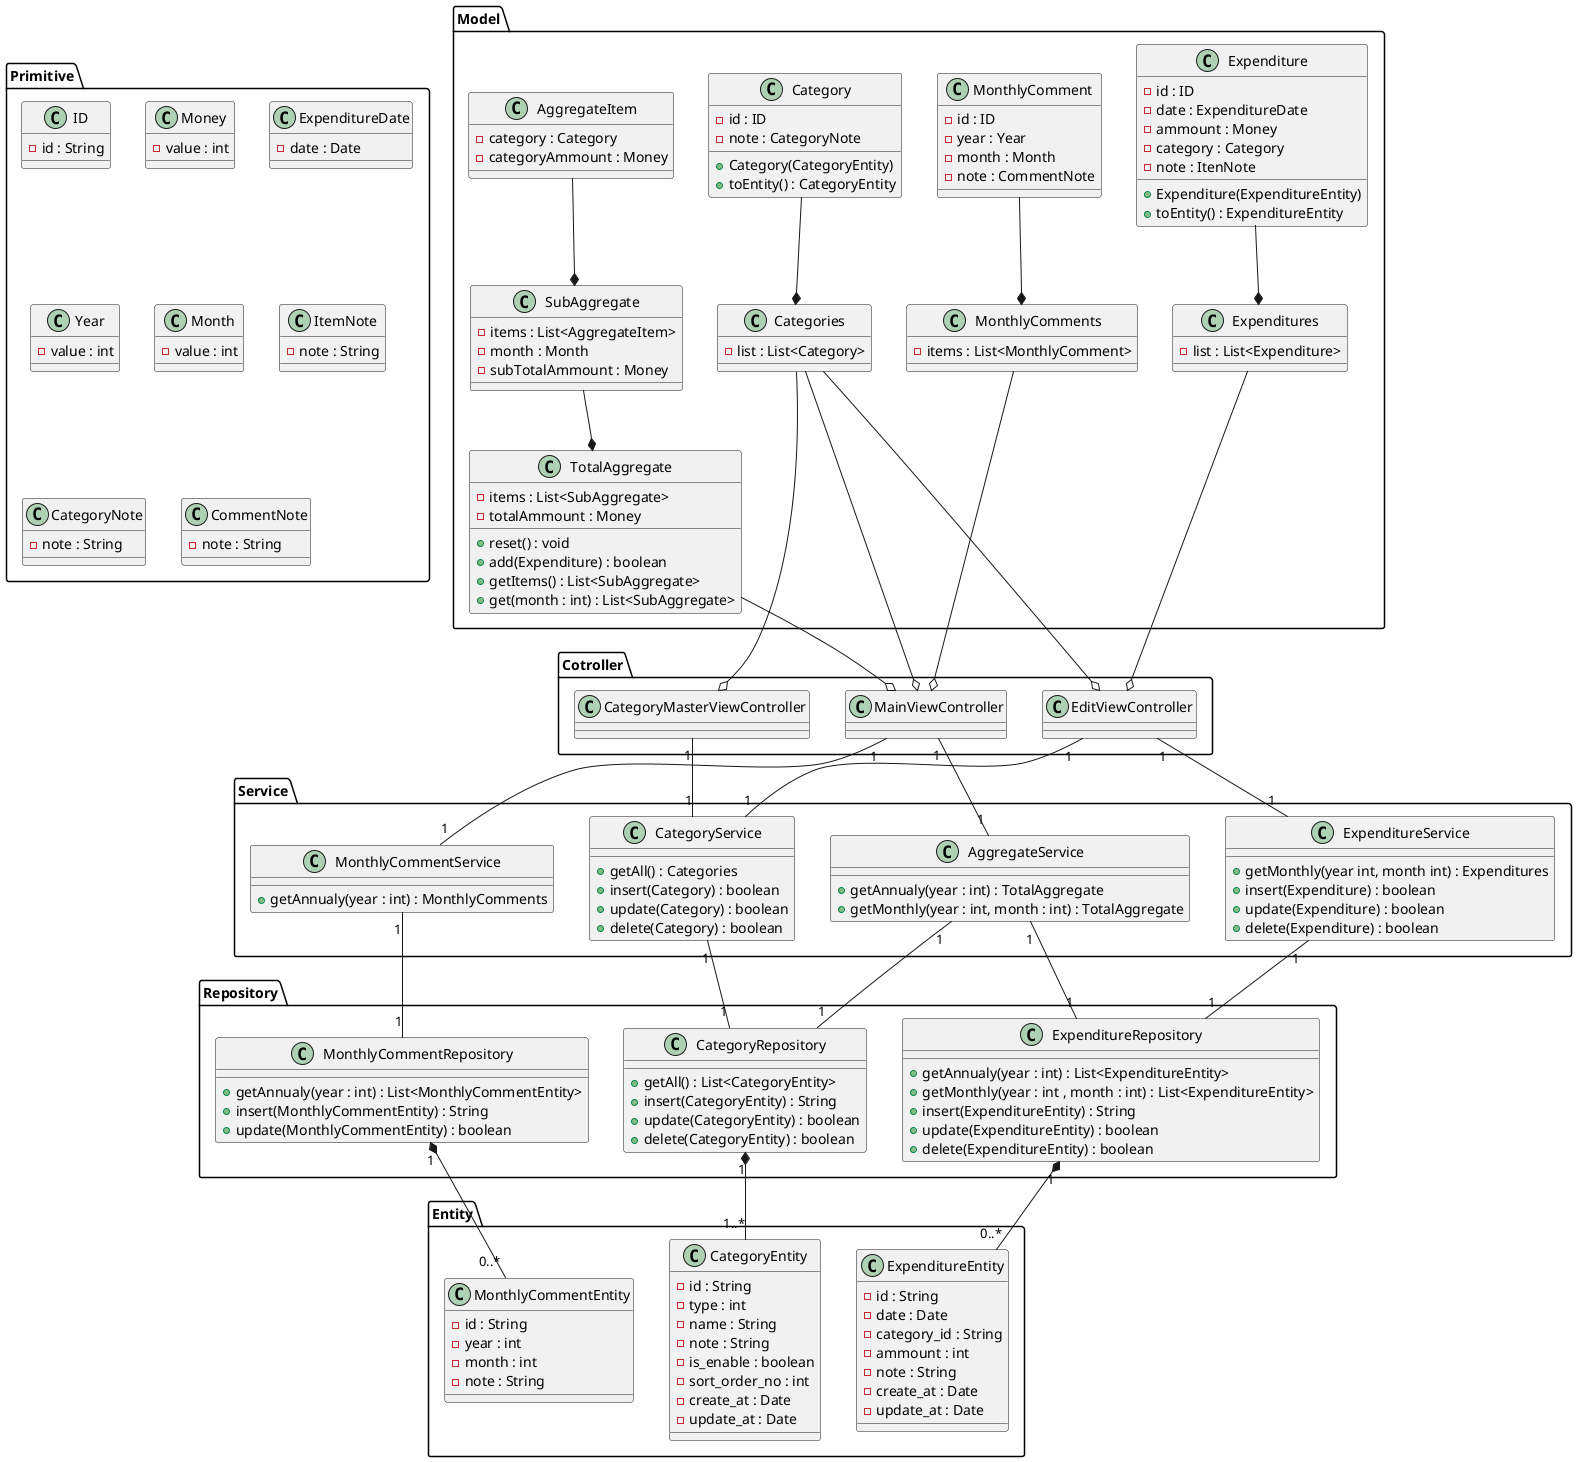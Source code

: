 @startuml

package "Primitive" {

  class ID {
    - id : String
  }

  class Money {
    - value : int
  }

  class ExpenditureDate {
    - date : Date
  }

  class Year {
    - value : int
  }

  class Month {
    - value : int
  }

  class ItemNote {
    - note : String
  }

  class CategoryNote {
    - note : String
  }

  class CommentNote {
    - note : String
  }

}

package "Cotroller" {

  class MainViewController {
  }

  class EditViewController {
  }

  class CategoryMasterViewController {
  }

}

package "Model" {

  class Expenditures {
    - list : List<Expenditure>
  }

  class Expenditure {
    - id : ID
    - date : ExpenditureDate
    - ammount : Money
    - category : Category
    - note : ItenNote
    + Expenditure(ExpenditureEntity)
    + toEntity() : ExpenditureEntity
  }

  class Categories {
    - list : List<Category>
  }

  class Category {
    - id : ID
    - note : CategoryNote
    + Category(CategoryEntity)
    + toEntity() : CategoryEntity
  }

  class TotalAggregate {
    - items : List<SubAggregate>
    - totalAmmount : Money 
    + reset() : void
    + add(Expenditure) : boolean
    + getItems() : List<SubAggregate>
    + get(month : int) : List<SubAggregate>
  }

  class SubAggregate {
    - items : List<AggregateItem>
    - month : Month
    - subTotalAmmount : Money 
  }

  class AggregateItem {
    - category : Category
    - categoryAmmount : Money
  }

  class MonthlyComments {
    - items : List<MonthlyComment>
  }
  
  class MonthlyComment {
    - id : ID
    - year : Year
    - month : Month
    - note : CommentNote
  }
}

package "Service" {
  class ExpenditureService {
    + getMonthly(year int, month int) : Expenditures
    + insert(Expenditure) : boolean
    + update(Expenditure) : boolean
    + delete(Expenditure) : boolean
  }

  class CategoryService {
    + getAll() : Categories
    + insert(Category) : boolean
    + update(Category) : boolean
    + delete(Category) : boolean
  }

  class AggregateService {
    + getAnnualy(year : int) : TotalAggregate
    + getMonthly(year : int, month : int) : TotalAggregate
  }

  class MonthlyCommentService {
    + getAnnualy(year : int) : MonthlyComments
  }
}

package "Repository" {

  class ExpenditureRepository {
    + getAnnualy(year : int) : List<ExpenditureEntity>
    + getMonthly(year : int , month : int) : List<ExpenditureEntity>
    + insert(ExpenditureEntity) : String
    + update(ExpenditureEntity) : boolean
    + delete(ExpenditureEntity) : boolean
  }

  class CategoryRepository {
    + getAll() : List<CategoryEntity>
    + insert(CategoryEntity) : String
    + update(CategoryEntity) : boolean
    + delete(CategoryEntity) : boolean
  }

  class MonthlyCommentRepository {
    + getAnnualy(year : int) : List<MonthlyCommentEntity>
    + insert(MonthlyCommentEntity) : String
    + update(MonthlyCommentEntity) : boolean
  }

}

package "Entity" {

  class ExpenditureEntity {
    - id : String
    - date : Date
    - category_id : String
    - ammount : int
    - note : String
    - create_at : Date
    - update_at : Date
  }

  class CategoryEntity {
    - id : String
    - type : int
    - name : String
    - note : String
    - is_enable : boolean
    - sort_order_no : int
    - create_at : Date
    - update_at : Date
  }

  class MonthlyCommentEntity {
    - id : String
    - year : int
    - month : int
    - note : String
  }

}

MainViewController o-up- Categories
MainViewController o-up- TotalAggregate
MainViewController o-up- MonthlyComments
MainViewController "1" -- "1" AggregateService
MainViewController "1" -- "1" MonthlyCommentService
EditViewController o-up- Expenditures
EditViewController o-up- Categories
EditViewController "1" -- "1" CategoryService
EditViewController "1" -- "1" ExpenditureService
CategoryMasterViewController o-up- Categories
CategoryMasterViewController "1" -- "1" CategoryService
AggregateService "1" -- "1" ExpenditureRepository
AggregateService "1" -- "1" CategoryRepository
ExpenditureService "1" -- "1" ExpenditureRepository
CategoryService "1" -- "1" CategoryRepository
MonthlyCommentService "1" -- "1" MonthlyCommentRepository

Expenditures *-up- Expenditure
Categories *-up- Category
TotalAggregate *-up- SubAggregate
SubAggregate *-up- AggregateItem
MonthlyComments *-up- MonthlyComment

ExpenditureRepository "1" *-- "0..*" ExpenditureEntity
CategoryRepository "1" *-- "1..*" CategoryEntity
MonthlyCommentRepository "1" *-- "0..*" MonthlyCommentEntity

@enduml 
